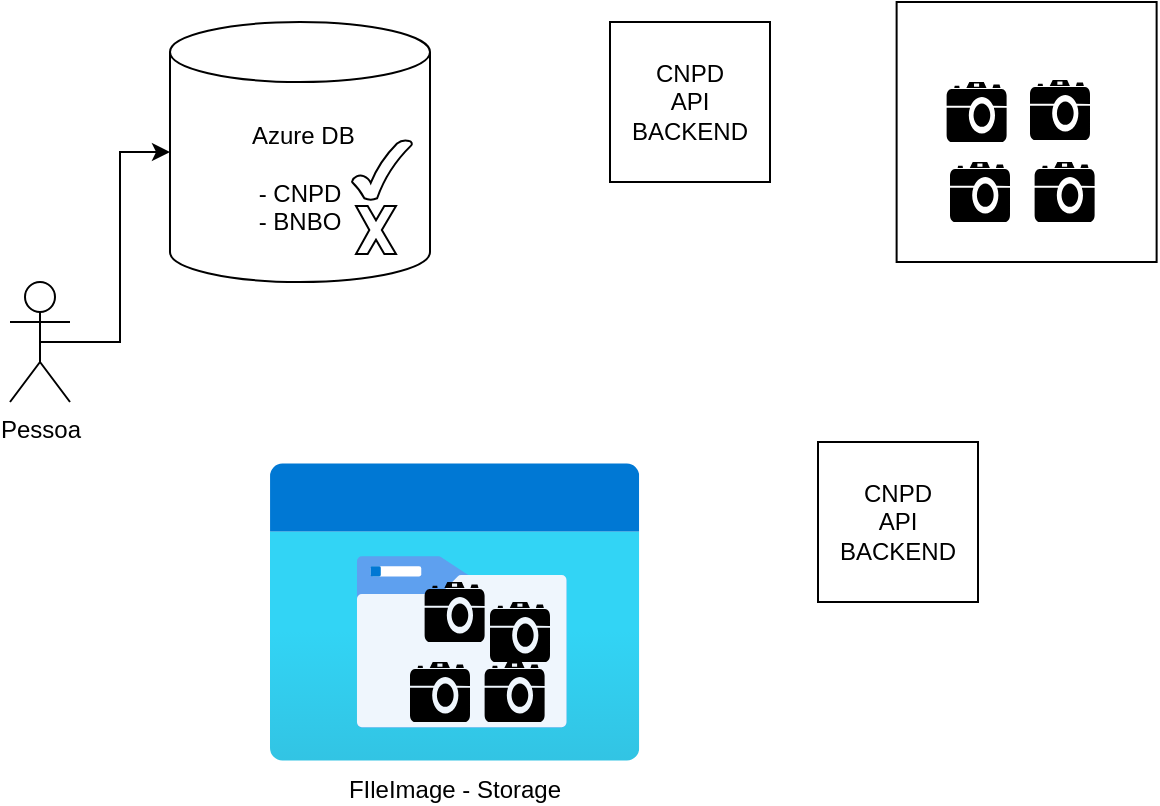 <mxfile version="26.1.1">
  <diagram name="Página-1" id="W80HF2-vX2Cgz_CxTdM9">
    <mxGraphModel dx="1120" dy="434" grid="1" gridSize="10" guides="1" tooltips="1" connect="1" arrows="1" fold="1" page="1" pageScale="1" pageWidth="827" pageHeight="1169" math="0" shadow="0">
      <root>
        <mxCell id="0" />
        <mxCell id="1" parent="0" />
        <mxCell id="1FEQrRicZQSeHbsqku_N-22" value="" style="whiteSpace=wrap;html=1;aspect=fixed;" vertex="1" parent="1">
          <mxGeometry x="453.31" y="90" width="130" height="130" as="geometry" />
        </mxCell>
        <mxCell id="1FEQrRicZQSeHbsqku_N-11" value="FIleImage - Storage" style="image;aspect=fixed;html=1;points=[];align=center;fontSize=12;image=img/lib/azure2/general/Storage_Azure_Files.svg;" vertex="1" parent="1">
          <mxGeometry x="140" y="320" width="184.62" height="150" as="geometry" />
        </mxCell>
        <mxCell id="1FEQrRicZQSeHbsqku_N-3" value="" style="shape=mxgraph.signs.tech.camera_2;html=1;pointerEvents=1;fillColor=#000000;strokeColor=none;verticalLabelPosition=bottom;verticalAlign=top;align=center;" vertex="1" parent="1">
          <mxGeometry x="217.31" y="380" width="30" height="30" as="geometry" />
        </mxCell>
        <mxCell id="1FEQrRicZQSeHbsqku_N-12" value="" style="shape=mxgraph.signs.tech.camera_2;html=1;pointerEvents=1;fillColor=#000000;strokeColor=none;verticalLabelPosition=bottom;verticalAlign=top;align=center;" vertex="1" parent="1">
          <mxGeometry x="250" y="390" width="30" height="30" as="geometry" />
        </mxCell>
        <mxCell id="1FEQrRicZQSeHbsqku_N-13" value="" style="shape=mxgraph.signs.tech.camera_2;html=1;pointerEvents=1;fillColor=#000000;strokeColor=none;verticalLabelPosition=bottom;verticalAlign=top;align=center;" vertex="1" parent="1">
          <mxGeometry x="210" y="420" width="30" height="30" as="geometry" />
        </mxCell>
        <mxCell id="1FEQrRicZQSeHbsqku_N-14" value="" style="shape=mxgraph.signs.tech.camera_2;html=1;pointerEvents=1;fillColor=#000000;strokeColor=none;verticalLabelPosition=bottom;verticalAlign=top;align=center;" vertex="1" parent="1">
          <mxGeometry x="247.31" y="420" width="30" height="30" as="geometry" />
        </mxCell>
        <mxCell id="1FEQrRicZQSeHbsqku_N-15" value="&lt;div&gt;CNPD&lt;/div&gt;&lt;div&gt;API&lt;/div&gt;&lt;div&gt;BACKEND&lt;/div&gt;" style="whiteSpace=wrap;html=1;aspect=fixed;" vertex="1" parent="1">
          <mxGeometry x="310" y="100" width="80" height="80" as="geometry" />
        </mxCell>
        <mxCell id="1FEQrRicZQSeHbsqku_N-16" value="&lt;div&gt;CNPD&lt;/div&gt;&lt;div&gt;API&lt;/div&gt;&lt;div&gt;BACKEND&lt;/div&gt;" style="whiteSpace=wrap;html=1;aspect=fixed;" vertex="1" parent="1">
          <mxGeometry x="414" y="310" width="80" height="80" as="geometry" />
        </mxCell>
        <mxCell id="1FEQrRicZQSeHbsqku_N-17" value="" style="group" vertex="1" connectable="0" parent="1">
          <mxGeometry x="10" y="100" width="210" height="190" as="geometry" />
        </mxCell>
        <mxCell id="1FEQrRicZQSeHbsqku_N-1" value="&lt;div&gt;&amp;nbsp;Azure DB&lt;/div&gt;&lt;div&gt;&lt;br&gt;&lt;/div&gt;&lt;div&gt;- CNPD&lt;/div&gt;&lt;div&gt;- BNBO&lt;/div&gt;" style="shape=cylinder3;whiteSpace=wrap;html=1;boundedLbl=1;backgroundOutline=1;size=15;" vertex="1" parent="1FEQrRicZQSeHbsqku_N-17">
          <mxGeometry x="80" width="130" height="130" as="geometry" />
        </mxCell>
        <mxCell id="1FEQrRicZQSeHbsqku_N-2" value="Pessoa" style="shape=umlActor;verticalLabelPosition=bottom;verticalAlign=top;html=1;outlineConnect=0;" vertex="1" parent="1FEQrRicZQSeHbsqku_N-17">
          <mxGeometry y="130" width="30" height="60" as="geometry" />
        </mxCell>
        <mxCell id="1FEQrRicZQSeHbsqku_N-8" value="" style="verticalLabelPosition=bottom;verticalAlign=top;html=1;shape=mxgraph.basic.tick" vertex="1" parent="1FEQrRicZQSeHbsqku_N-17">
          <mxGeometry x="171" y="59" width="30" height="30" as="geometry" />
        </mxCell>
        <mxCell id="1FEQrRicZQSeHbsqku_N-9" value="" style="verticalLabelPosition=bottom;verticalAlign=top;html=1;shape=mxgraph.basic.x" vertex="1" parent="1FEQrRicZQSeHbsqku_N-17">
          <mxGeometry x="173" y="92" width="20" height="24" as="geometry" />
        </mxCell>
        <mxCell id="1FEQrRicZQSeHbsqku_N-10" style="edgeStyle=orthogonalEdgeStyle;rounded=0;orthogonalLoop=1;jettySize=auto;html=1;exitX=0.5;exitY=0.5;exitDx=0;exitDy=0;exitPerimeter=0;" edge="1" parent="1FEQrRicZQSeHbsqku_N-17" source="1FEQrRicZQSeHbsqku_N-2" target="1FEQrRicZQSeHbsqku_N-1">
          <mxGeometry relative="1" as="geometry" />
        </mxCell>
        <mxCell id="1FEQrRicZQSeHbsqku_N-18" value="" style="shape=mxgraph.signs.tech.camera_2;html=1;pointerEvents=1;fillColor=#000000;strokeColor=none;verticalLabelPosition=bottom;verticalAlign=top;align=center;" vertex="1" parent="1">
          <mxGeometry x="478.31" y="130" width="30" height="30" as="geometry" />
        </mxCell>
        <mxCell id="1FEQrRicZQSeHbsqku_N-19" value="" style="shape=mxgraph.signs.tech.camera_2;html=1;pointerEvents=1;fillColor=#000000;strokeColor=none;verticalLabelPosition=bottom;verticalAlign=top;align=center;" vertex="1" parent="1">
          <mxGeometry x="520" y="129" width="30" height="30" as="geometry" />
        </mxCell>
        <mxCell id="1FEQrRicZQSeHbsqku_N-20" value="" style="shape=mxgraph.signs.tech.camera_2;html=1;pointerEvents=1;fillColor=#000000;strokeColor=none;verticalLabelPosition=bottom;verticalAlign=top;align=center;" vertex="1" parent="1">
          <mxGeometry x="480" y="170" width="30" height="30" as="geometry" />
        </mxCell>
        <mxCell id="1FEQrRicZQSeHbsqku_N-21" value="" style="shape=mxgraph.signs.tech.camera_2;html=1;pointerEvents=1;fillColor=#000000;strokeColor=none;verticalLabelPosition=bottom;verticalAlign=top;align=center;" vertex="1" parent="1">
          <mxGeometry x="522.31" y="170" width="30" height="30" as="geometry" />
        </mxCell>
      </root>
    </mxGraphModel>
  </diagram>
</mxfile>
